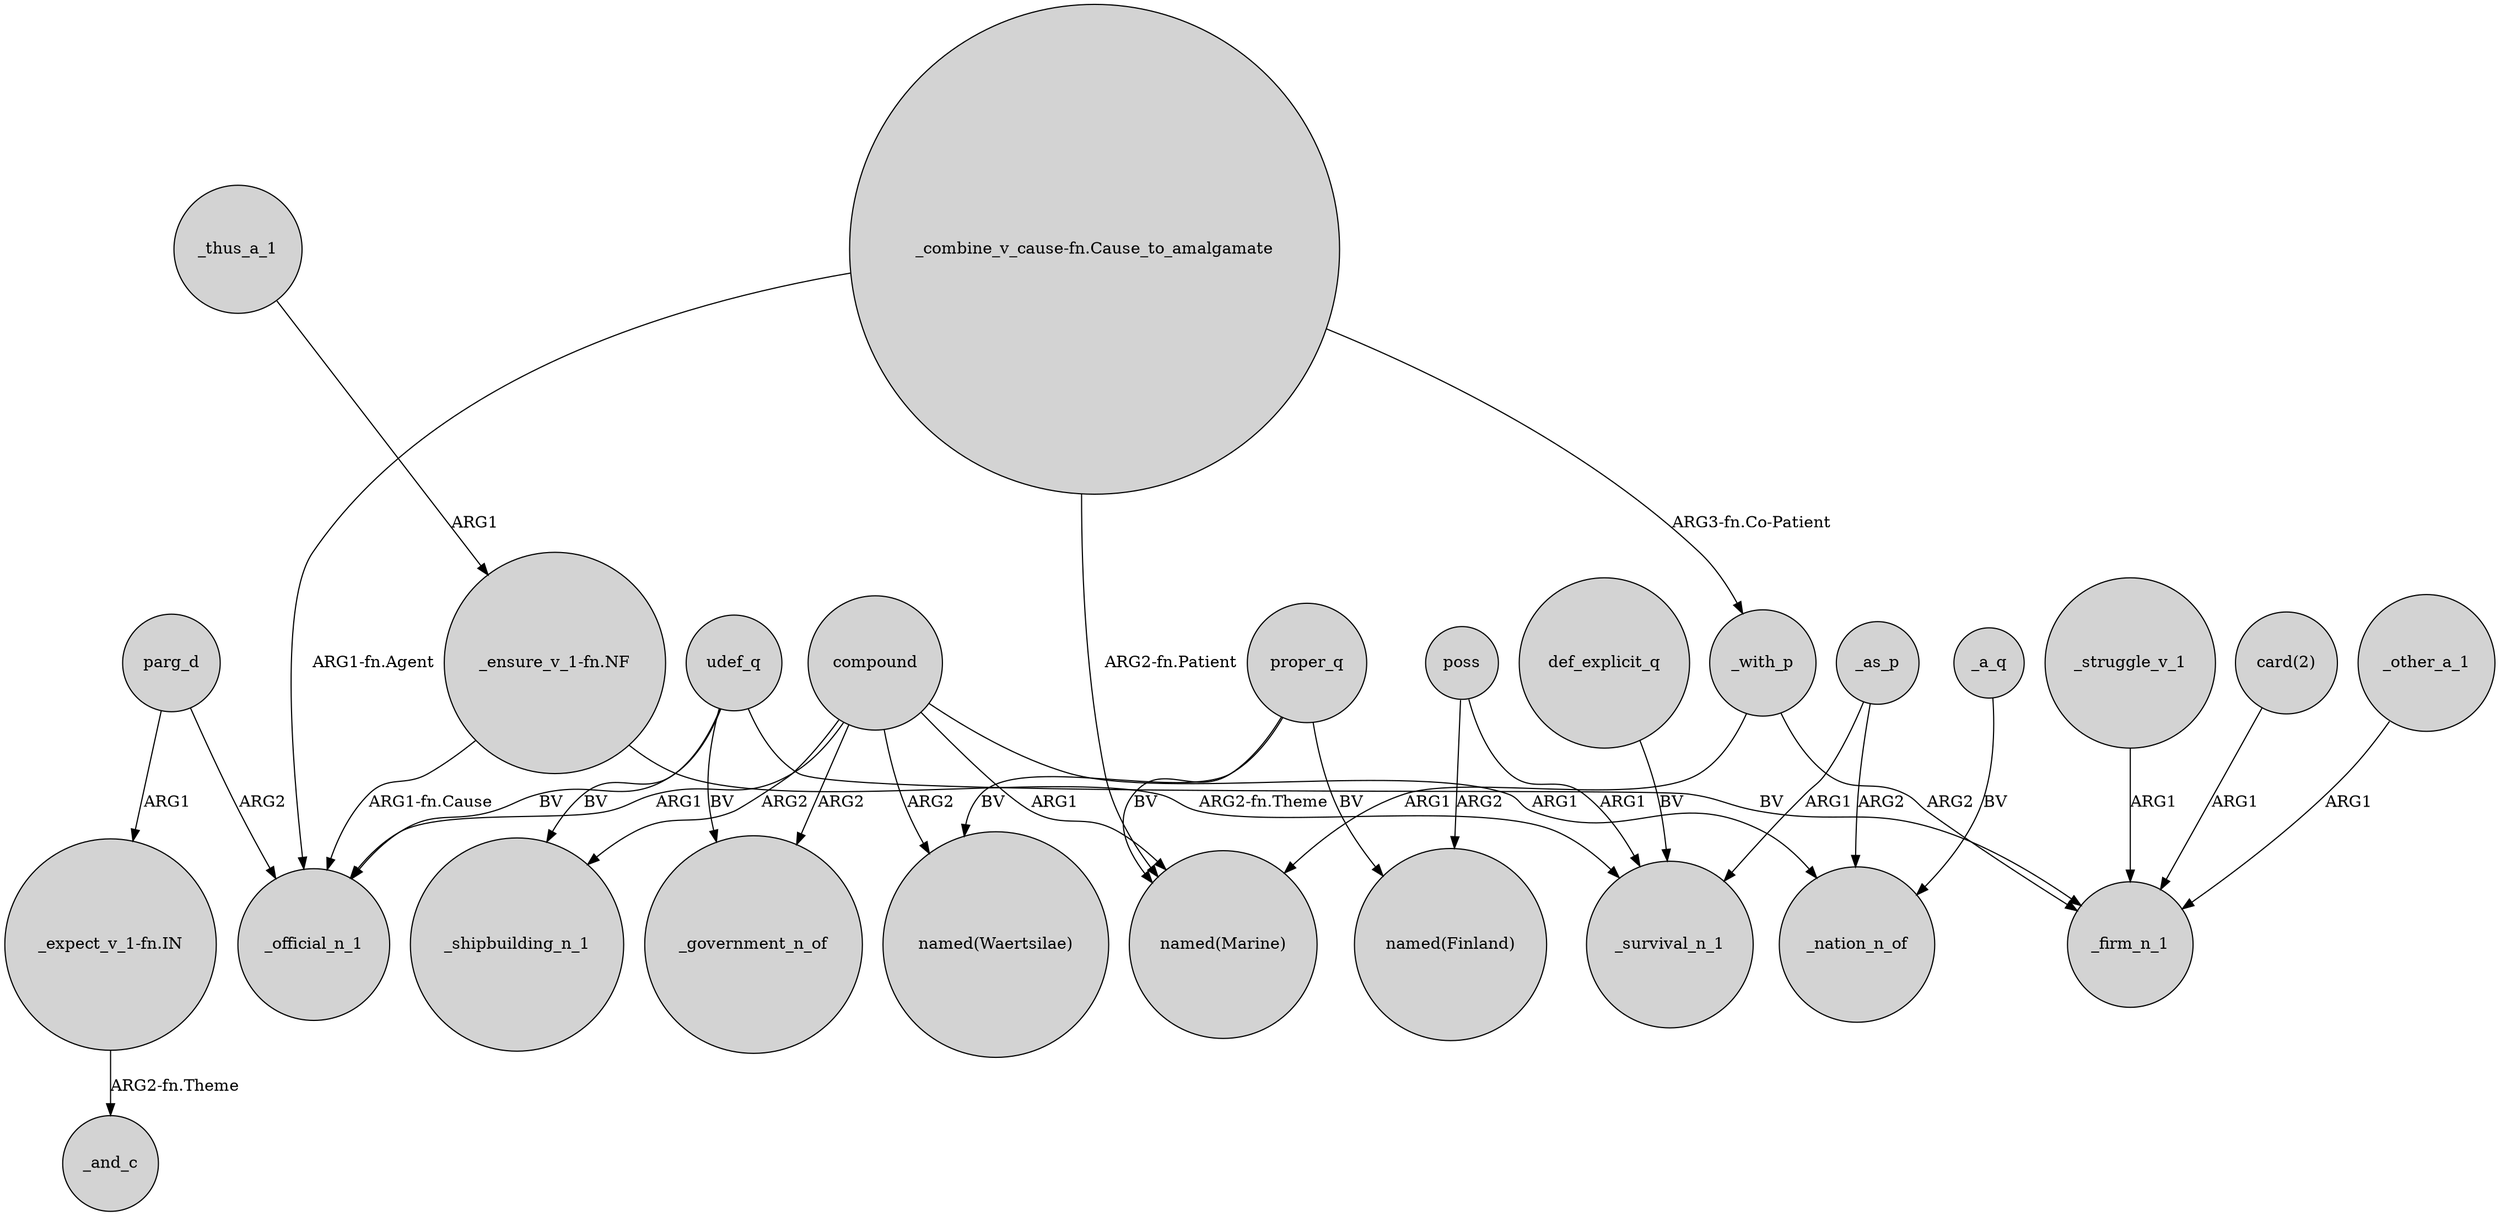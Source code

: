 digraph {
	node [shape=circle style=filled]
	"_expect_v_1-fn.IN" -> _and_c [label="ARG2-fn.Theme"]
	poss -> _survival_n_1 [label=ARG1]
	udef_q -> _shipbuilding_n_1 [label=BV]
	compound -> _government_n_of [label=ARG2]
	udef_q -> _government_n_of [label=BV]
	def_explicit_q -> _survival_n_1 [label=BV]
	proper_q -> "named(Finland)" [label=BV]
	"_ensure_v_1-fn.NF" -> _survival_n_1 [label="ARG2-fn.Theme"]
	compound -> _shipbuilding_n_1 [label=ARG2]
	_with_p -> "named(Marine)" [label=ARG1]
	udef_q -> _firm_n_1 [label=BV]
	_struggle_v_1 -> _firm_n_1 [label=ARG1]
	"card(2)" -> _firm_n_1 [label=ARG1]
	_as_p -> _nation_n_of [label=ARG2]
	proper_q -> "named(Marine)" [label=BV]
	_a_q -> _nation_n_of [label=BV]
	compound -> "named(Waertsilae)" [label=ARG2]
	poss -> "named(Finland)" [label=ARG2]
	"_ensure_v_1-fn.NF" -> _official_n_1 [label="ARG1-fn.Cause"]
	parg_d -> _official_n_1 [label=ARG2]
	_thus_a_1 -> "_ensure_v_1-fn.NF" [label=ARG1]
	_with_p -> _firm_n_1 [label=ARG2]
	udef_q -> _official_n_1 [label=BV]
	proper_q -> "named(Waertsilae)" [label=BV]
	compound -> "named(Marine)" [label=ARG1]
	parg_d -> "_expect_v_1-fn.IN" [label=ARG1]
	_as_p -> _survival_n_1 [label=ARG1]
	compound -> _official_n_1 [label=ARG1]
	"_combine_v_cause-fn.Cause_to_amalgamate" -> _official_n_1 [label="ARG1-fn.Agent"]
	_other_a_1 -> _firm_n_1 [label=ARG1]
	compound -> _nation_n_of [label=ARG1]
	"_combine_v_cause-fn.Cause_to_amalgamate" -> _with_p [label="ARG3-fn.Co-Patient"]
	"_combine_v_cause-fn.Cause_to_amalgamate" -> "named(Marine)" [label="ARG2-fn.Patient"]
}
